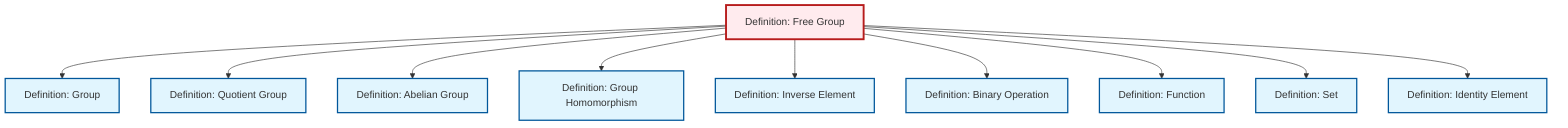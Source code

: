 graph TD
    classDef definition fill:#e1f5fe,stroke:#01579b,stroke-width:2px
    classDef theorem fill:#f3e5f5,stroke:#4a148c,stroke-width:2px
    classDef axiom fill:#fff3e0,stroke:#e65100,stroke-width:2px
    classDef example fill:#e8f5e9,stroke:#1b5e20,stroke-width:2px
    classDef current fill:#ffebee,stroke:#b71c1c,stroke-width:3px
    def-abelian-group["Definition: Abelian Group"]:::definition
    def-free-group["Definition: Free Group"]:::definition
    def-quotient-group["Definition: Quotient Group"]:::definition
    def-binary-operation["Definition: Binary Operation"]:::definition
    def-group["Definition: Group"]:::definition
    def-function["Definition: Function"]:::definition
    def-homomorphism["Definition: Group Homomorphism"]:::definition
    def-inverse-element["Definition: Inverse Element"]:::definition
    def-identity-element["Definition: Identity Element"]:::definition
    def-set["Definition: Set"]:::definition
    def-free-group --> def-group
    def-free-group --> def-quotient-group
    def-free-group --> def-abelian-group
    def-free-group --> def-homomorphism
    def-free-group --> def-inverse-element
    def-free-group --> def-binary-operation
    def-free-group --> def-function
    def-free-group --> def-set
    def-free-group --> def-identity-element
    class def-free-group current